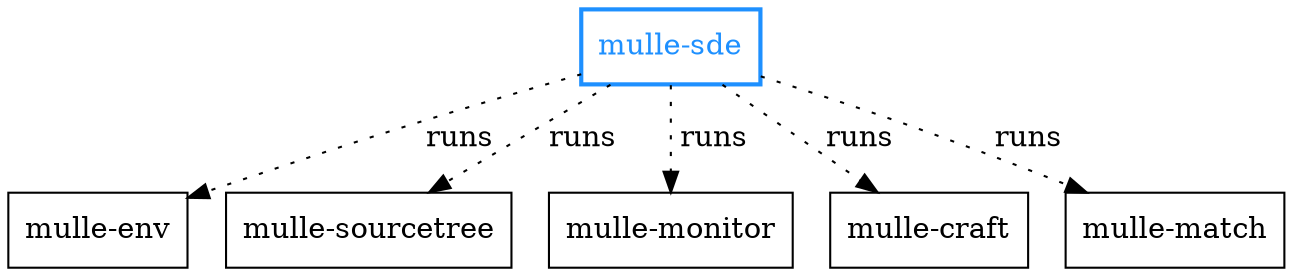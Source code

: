 digraph G {
    graph [rankdir = TD];

    node[ shape=record];
    edge [ label=" runs", style="dotted" ]

    "mulle-sde" -> "mulle-env"
    "mulle-sde" -> "mulle-sourcetree"
    "mulle-sde" -> "mulle-monitor"
    "mulle-sde" -> "mulle-craft"
    "mulle-sde" -> "mulle-match"

    "mulle-sde"   [ color="dodgerblue"; fontcolor="dodgerblue"; penwidth="2"]
}
